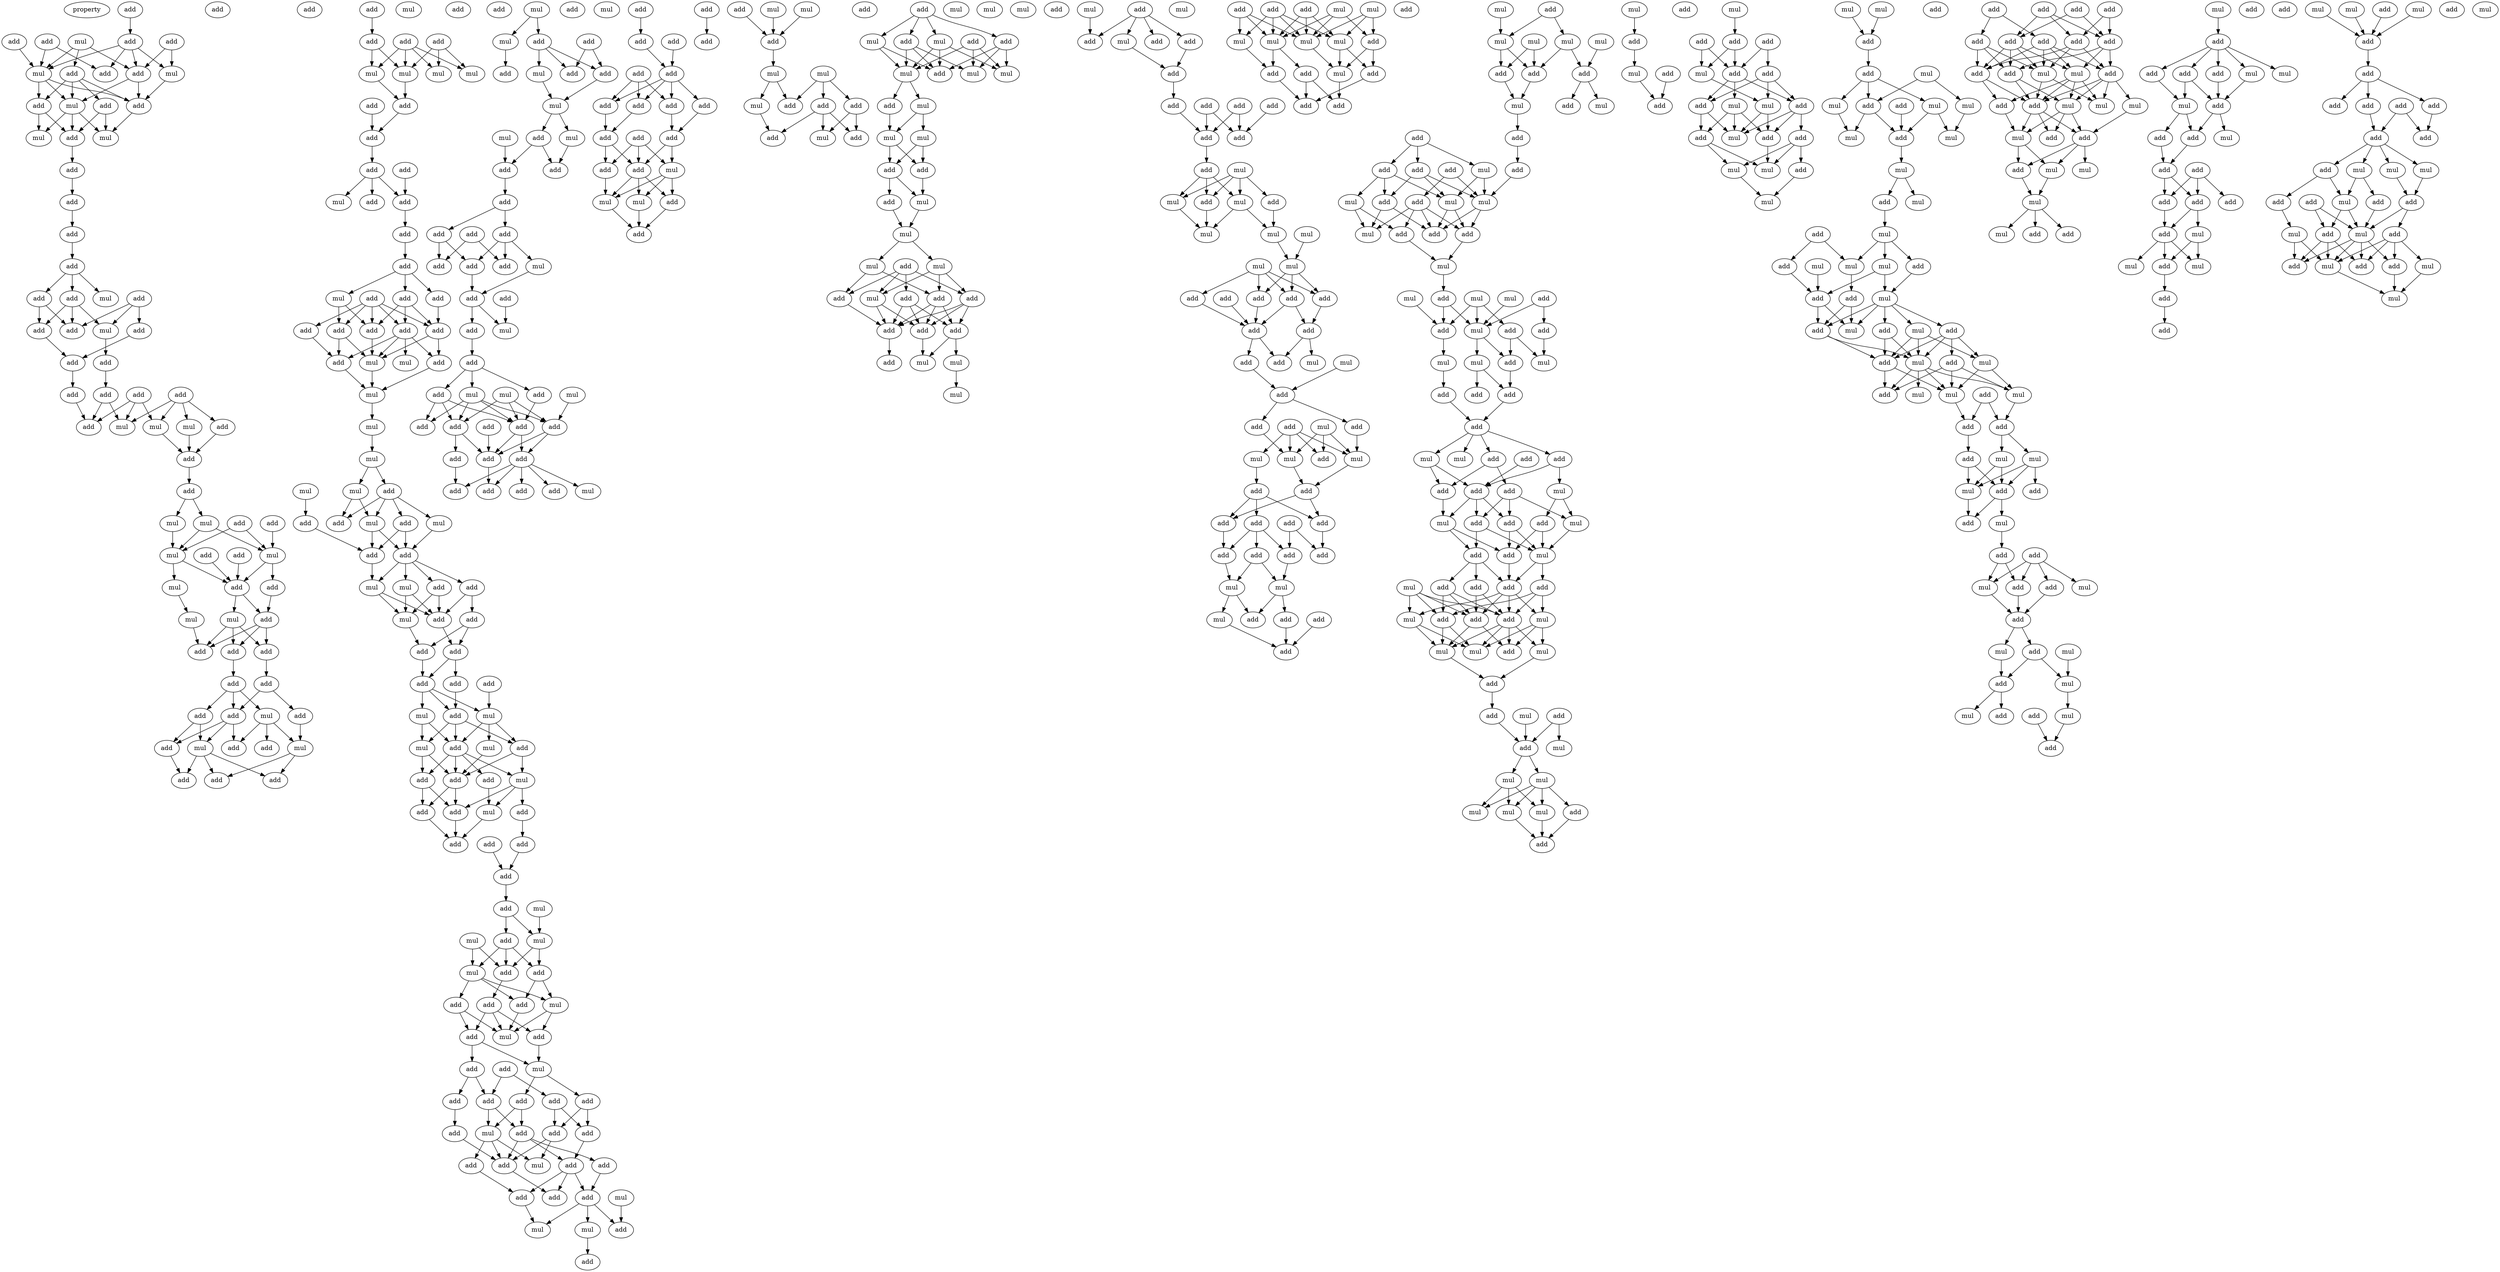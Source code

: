 digraph {
    node [fontcolor=black]
    property [mul=2,lf=1.5]
    0 [ label = add ];
    1 [ label = mul ];
    2 [ label = add ];
    3 [ label = add ];
    4 [ label = add ];
    5 [ label = add ];
    6 [ label = add ];
    7 [ label = add ];
    8 [ label = mul ];
    9 [ label = mul ];
    10 [ label = add ];
    11 [ label = mul ];
    12 [ label = add ];
    13 [ label = add ];
    14 [ label = add ];
    15 [ label = mul ];
    16 [ label = mul ];
    17 [ label = add ];
    18 [ label = add ];
    19 [ label = add ];
    20 [ label = add ];
    21 [ label = add ];
    22 [ label = add ];
    23 [ label = add ];
    24 [ label = mul ];
    25 [ label = add ];
    26 [ label = add ];
    27 [ label = add ];
    28 [ label = add ];
    29 [ label = mul ];
    30 [ label = add ];
    31 [ label = add ];
    32 [ label = add ];
    33 [ label = add ];
    34 [ label = add ];
    35 [ label = add ];
    36 [ label = add ];
    37 [ label = add ];
    38 [ label = mul ];
    39 [ label = add ];
    40 [ label = mul ];
    41 [ label = mul ];
    42 [ label = add ];
    43 [ label = add ];
    44 [ label = add ];
    45 [ label = add ];
    46 [ label = mul ];
    47 [ label = mul ];
    48 [ label = add ];
    49 [ label = mul ];
    50 [ label = mul ];
    51 [ label = add ];
    52 [ label = add ];
    53 [ label = mul ];
    54 [ label = add ];
    55 [ label = add ];
    56 [ label = mul ];
    57 [ label = mul ];
    58 [ label = add ];
    59 [ label = add ];
    60 [ label = add ];
    61 [ label = add ];
    62 [ label = add ];
    63 [ label = add ];
    64 [ label = mul ];
    65 [ label = add ];
    66 [ label = add ];
    67 [ label = add ];
    68 [ label = mul ];
    69 [ label = add ];
    70 [ label = add ];
    71 [ label = mul ];
    72 [ label = add ];
    73 [ label = add ];
    74 [ label = add ];
    75 [ label = add ];
    76 [ label = add ];
    77 [ label = add ];
    78 [ label = add ];
    79 [ label = add ];
    80 [ label = mul ];
    81 [ label = mul ];
    82 [ label = mul ];
    83 [ label = mul ];
    84 [ label = add ];
    85 [ label = mul ];
    86 [ label = add ];
    87 [ label = add ];
    88 [ label = add ];
    89 [ label = add ];
    90 [ label = add ];
    91 [ label = add ];
    92 [ label = add ];
    93 [ label = mul ];
    94 [ label = add ];
    95 [ label = add ];
    96 [ label = add ];
    97 [ label = mul ];
    98 [ label = add ];
    99 [ label = add ];
    100 [ label = add ];
    101 [ label = add ];
    102 [ label = add ];
    103 [ label = add ];
    104 [ label = add ];
    105 [ label = mul ];
    106 [ label = add ];
    107 [ label = add ];
    108 [ label = mul ];
    109 [ label = mul ];
    110 [ label = mul ];
    111 [ label = mul ];
    112 [ label = add ];
    113 [ label = mul ];
    114 [ label = mul ];
    115 [ label = mul ];
    116 [ label = add ];
    117 [ label = add ];
    118 [ label = mul ];
    119 [ label = add ];
    120 [ label = add ];
    121 [ label = add ];
    122 [ label = add ];
    123 [ label = mul ];
    124 [ label = mul ];
    125 [ label = add ];
    126 [ label = mul ];
    127 [ label = add ];
    128 [ label = add ];
    129 [ label = add ];
    130 [ label = add ];
    131 [ label = add ];
    132 [ label = add ];
    133 [ label = add ];
    134 [ label = mul ];
    135 [ label = mul ];
    136 [ label = add ];
    137 [ label = add ];
    138 [ label = add ];
    139 [ label = mul ];
    140 [ label = mul ];
    141 [ label = add ];
    142 [ label = mul ];
    143 [ label = add ];
    144 [ label = add ];
    145 [ label = add ];
    146 [ label = add ];
    147 [ label = add ];
    148 [ label = mul ];
    149 [ label = add ];
    150 [ label = add ];
    151 [ label = add ];
    152 [ label = add ];
    153 [ label = add ];
    154 [ label = mul ];
    155 [ label = add ];
    156 [ label = mul ];
    157 [ label = mul ];
    158 [ label = add ];
    159 [ label = add ];
    160 [ label = mul ];
    161 [ label = add ];
    162 [ label = mul ];
    163 [ label = add ];
    164 [ label = add ];
    165 [ label = add ];
    166 [ label = mul ];
    167 [ label = add ];
    168 [ label = mul ];
    169 [ label = add ];
    170 [ label = add ];
    171 [ label = add ];
    172 [ label = add ];
    173 [ label = add ];
    174 [ label = add ];
    175 [ label = add ];
    176 [ label = add ];
    177 [ label = mul ];
    178 [ label = add ];
    179 [ label = add ];
    180 [ label = add ];
    181 [ label = add ];
    182 [ label = add ];
    183 [ label = add ];
    184 [ label = mul ];
    185 [ label = add ];
    186 [ label = add ];
    187 [ label = add ];
    188 [ label = mul ];
    189 [ label = add ];
    190 [ label = mul ];
    191 [ label = mul ];
    192 [ label = add ];
    193 [ label = add ];
    194 [ label = add ];
    195 [ label = mul ];
    196 [ label = mul ];
    197 [ label = add ];
    198 [ label = add ];
    199 [ label = add ];
    200 [ label = add ];
    201 [ label = mul ];
    202 [ label = add ];
    203 [ label = mul ];
    204 [ label = add ];
    205 [ label = mul ];
    206 [ label = mul ];
    207 [ label = add ];
    208 [ label = add ];
    209 [ label = add ];
    210 [ label = add ];
    211 [ label = add ];
    212 [ label = add ];
    213 [ label = add ];
    214 [ label = add ];
    215 [ label = mul ];
    216 [ label = add ];
    217 [ label = add ];
    218 [ label = mul ];
    219 [ label = add ];
    220 [ label = add ];
    221 [ label = add ];
    222 [ label = mul ];
    223 [ label = add ];
    224 [ label = mul ];
    225 [ label = add ];
    226 [ label = add ];
    227 [ label = mul ];
    228 [ label = mul ];
    229 [ label = add ];
    230 [ label = add ];
    231 [ label = add ];
    232 [ label = add ];
    233 [ label = add ];
    234 [ label = add ];
    235 [ label = add ];
    236 [ label = add ];
    237 [ label = add ];
    238 [ label = add ];
    239 [ label = add ];
    240 [ label = add ];
    241 [ label = mul ];
    242 [ label = add ];
    243 [ label = add ];
    244 [ label = add ];
    245 [ label = add ];
    246 [ label = add ];
    247 [ label = add ];
    248 [ label = add ];
    249 [ label = add ];
    250 [ label = add ];
    251 [ label = add ];
    252 [ label = add ];
    253 [ label = add ];
    254 [ label = mul ];
    255 [ label = add ];
    256 [ label = add ];
    257 [ label = mul ];
    258 [ label = mul ];
    259 [ label = add ];
    260 [ label = add ];
    261 [ label = add ];
    262 [ label = add ];
    263 [ label = mul ];
    264 [ label = add ];
    265 [ label = add ];
    266 [ label = mul ];
    267 [ label = add ];
    268 [ label = mul ];
    269 [ label = mul ];
    270 [ label = mul ];
    271 [ label = add ];
    272 [ label = add ];
    273 [ label = add ];
    274 [ label = add ];
    275 [ label = add ];
    276 [ label = mul ];
    277 [ label = add ];
    278 [ label = mul ];
    279 [ label = mul ];
    280 [ label = add ];
    281 [ label = add ];
    282 [ label = add ];
    283 [ label = add ];
    284 [ label = mul ];
    285 [ label = mul ];
    286 [ label = mul ];
    287 [ label = add ];
    288 [ label = mul ];
    289 [ label = mul ];
    290 [ label = mul ];
    291 [ label = mul ];
    292 [ label = add ];
    293 [ label = add ];
    294 [ label = add ];
    295 [ label = mul ];
    296 [ label = mul ];
    297 [ label = mul ];
    298 [ label = mul ];
    299 [ label = add ];
    300 [ label = mul ];
    301 [ label = mul ];
    302 [ label = add ];
    303 [ label = add ];
    304 [ label = add ];
    305 [ label = add ];
    306 [ label = add ];
    307 [ label = add ];
    308 [ label = add ];
    309 [ label = mul ];
    310 [ label = add ];
    311 [ label = mul ];
    312 [ label = mul ];
    313 [ label = add ];
    314 [ label = mul ];
    315 [ label = mul ];
    316 [ label = add ];
    317 [ label = add ];
    318 [ label = add ];
    319 [ label = add ];
    320 [ label = mul ];
    321 [ label = mul ];
    322 [ label = add ];
    323 [ label = add ];
    324 [ label = add ];
    325 [ label = add ];
    326 [ label = add ];
    327 [ label = add ];
    328 [ label = add ];
    329 [ label = mul ];
    330 [ label = add ];
    331 [ label = mul ];
    332 [ label = add ];
    333 [ label = mul ];
    334 [ label = add ];
    335 [ label = mul ];
    336 [ label = mul ];
    337 [ label = mul ];
    338 [ label = mul ];
    339 [ label = mul ];
    340 [ label = add ];
    341 [ label = add ];
    342 [ label = add ];
    343 [ label = add ];
    344 [ label = add ];
    345 [ label = add ];
    346 [ label = add ];
    347 [ label = mul ];
    348 [ label = add ];
    349 [ label = add ];
    350 [ label = mul ];
    351 [ label = add ];
    352 [ label = add ];
    353 [ label = add ];
    354 [ label = mul ];
    355 [ label = add ];
    356 [ label = mul ];
    357 [ label = mul ];
    358 [ label = add ];
    359 [ label = mul ];
    360 [ label = add ];
    361 [ label = add ];
    362 [ label = add ];
    363 [ label = add ];
    364 [ label = add ];
    365 [ label = add ];
    366 [ label = add ];
    367 [ label = add ];
    368 [ label = add ];
    369 [ label = add ];
    370 [ label = mul ];
    371 [ label = mul ];
    372 [ label = add ];
    373 [ label = add ];
    374 [ label = mul ];
    375 [ label = add ];
    376 [ label = add ];
    377 [ label = add ];
    378 [ label = mul ];
    379 [ label = add ];
    380 [ label = mul ];
    381 [ label = add ];
    382 [ label = mul ];
    383 [ label = mul ];
    384 [ label = add ];
    385 [ label = mul ];
    386 [ label = mul ];
    387 [ label = add ];
    388 [ label = add ];
    389 [ label = mul ];
    390 [ label = add ];
    391 [ label = add ];
    392 [ label = add ];
    393 [ label = add ];
    394 [ label = mul ];
    395 [ label = add ];
    396 [ label = mul ];
    397 [ label = mul ];
    398 [ label = mul ];
    399 [ label = mul ];
    400 [ label = add ];
    401 [ label = add ];
    402 [ label = add ];
    403 [ label = add ];
    404 [ label = mul ];
    405 [ label = mul ];
    406 [ label = add ];
    407 [ label = add ];
    408 [ label = mul ];
    409 [ label = add ];
    410 [ label = add ];
    411 [ label = add ];
    412 [ label = add ];
    413 [ label = add ];
    414 [ label = mul ];
    415 [ label = add ];
    416 [ label = mul ];
    417 [ label = mul ];
    418 [ label = mul ];
    419 [ label = add ];
    420 [ label = add ];
    421 [ label = add ];
    422 [ label = mul ];
    423 [ label = mul ];
    424 [ label = mul ];
    425 [ label = add ];
    426 [ label = mul ];
    427 [ label = add ];
    428 [ label = add ];
    429 [ label = add ];
    430 [ label = add ];
    431 [ label = mul ];
    432 [ label = add ];
    433 [ label = mul ];
    434 [ label = mul ];
    435 [ label = mul ];
    436 [ label = add ];
    437 [ label = add ];
    438 [ label = add ];
    439 [ label = add ];
    440 [ label = mul ];
    441 [ label = add ];
    442 [ label = add ];
    443 [ label = mul ];
    444 [ label = add ];
    445 [ label = mul ];
    446 [ label = add ];
    447 [ label = add ];
    448 [ label = add ];
    449 [ label = add ];
    450 [ label = add ];
    451 [ label = add ];
    452 [ label = mul ];
    453 [ label = mul ];
    454 [ label = add ];
    455 [ label = add ];
    456 [ label = mul ];
    457 [ label = add ];
    458 [ label = add ];
    459 [ label = add ];
    460 [ label = add ];
    461 [ label = mul ];
    462 [ label = add ];
    463 [ label = mul ];
    464 [ label = mul ];
    465 [ label = add ];
    466 [ label = add ];
    467 [ label = mul ];
    468 [ label = mul ];
    469 [ label = mul ];
    470 [ label = add ];
    471 [ label = add ];
    472 [ label = add ];
    473 [ label = add ];
    474 [ label = mul ];
    475 [ label = mul ];
    476 [ label = add ];
    477 [ label = mul ];
    478 [ label = mul ];
    479 [ label = mul ];
    480 [ label = add ];
    481 [ label = mul ];
    482 [ label = mul ];
    483 [ label = add ];
    484 [ label = mul ];
    485 [ label = add ];
    486 [ label = add ];
    487 [ label = mul ];
    488 [ label = add ];
    489 [ label = mul ];
    490 [ label = add ];
    491 [ label = add ];
    492 [ label = add ];
    493 [ label = add ];
    494 [ label = mul ];
    495 [ label = add ];
    496 [ label = add ];
    497 [ label = add ];
    498 [ label = mul ];
    499 [ label = mul ];
    500 [ label = add ];
    501 [ label = add ];
    502 [ label = add ];
    503 [ label = add ];
    504 [ label = mul ];
    505 [ label = mul ];
    506 [ label = mul ];
    507 [ label = add ];
    508 [ label = mul ];
    509 [ label = mul ];
    510 [ label = mul ];
    511 [ label = add ];
    512 [ label = mul ];
    513 [ label = add ];
    514 [ label = mul ];
    515 [ label = mul ];
    516 [ label = add ];
    517 [ label = mul ];
    518 [ label = add ];
    519 [ label = mul ];
    520 [ label = add ];
    521 [ label = mul ];
    522 [ label = mul ];
    523 [ label = add ];
    524 [ label = mul ];
    525 [ label = mul ];
    526 [ label = add ];
    527 [ label = add ];
    528 [ label = mul ];
    529 [ label = add ];
    530 [ label = mul ];
    531 [ label = mul ];
    532 [ label = mul ];
    533 [ label = add ];
    534 [ label = add ];
    535 [ label = mul ];
    536 [ label = add ];
    537 [ label = mul ];
    538 [ label = add ];
    539 [ label = add ];
    540 [ label = mul ];
    541 [ label = add ];
    542 [ label = add ];
    543 [ label = mul ];
    544 [ label = add ];
    545 [ label = mul ];
    546 [ label = mul ];
    547 [ label = mul ];
    548 [ label = add ];
    549 [ label = add ];
    550 [ label = add ];
    551 [ label = mul ];
    552 [ label = mul ];
    553 [ label = add ];
    554 [ label = add ];
    555 [ label = add ];
    556 [ label = mul ];
    557 [ label = add ];
    558 [ label = mul ];
    559 [ label = add ];
    560 [ label = add ];
    561 [ label = add ];
    562 [ label = add ];
    563 [ label = mul ];
    564 [ label = mul ];
    565 [ label = add ];
    566 [ label = add ];
    567 [ label = add ];
    568 [ label = mul ];
    569 [ label = mul ];
    570 [ label = add ];
    571 [ label = mul ];
    572 [ label = mul ];
    573 [ label = add ];
    574 [ label = mul ];
    575 [ label = add ];
    576 [ label = add ];
    577 [ label = add ];
    578 [ label = add ];
    579 [ label = add ];
    580 [ label = add ];
    581 [ label = add ];
    582 [ label = add ];
    583 [ label = add ];
    584 [ label = add ];
    585 [ label = add ];
    586 [ label = mul ];
    587 [ label = mul ];
    588 [ label = add ];
    589 [ label = add ];
    590 [ label = add ];
    591 [ label = add ];
    592 [ label = add ];
    593 [ label = mul ];
    594 [ label = mul ];
    595 [ label = mul ];
    596 [ label = mul ];
    597 [ label = add ];
    598 [ label = add ];
    599 [ label = mul ];
    600 [ label = add ];
    601 [ label = mul ];
    602 [ label = mul ];
    603 [ label = mul ];
    604 [ label = mul ];
    605 [ label = add ];
    606 [ label = add ];
    607 [ label = add ];
    608 [ label = add ];
    609 [ label = mul ];
    610 [ label = mul ];
    611 [ label = add ];
    612 [ label = add ];
    613 [ label = mul ];
    614 [ label = add ];
    615 [ label = mul ];
    616 [ label = add ];
    617 [ label = add ];
    618 [ label = add ];
    619 [ label = add ];
    620 [ label = add ];
    621 [ label = add ];
    622 [ label = add ];
    623 [ label = add ];
    624 [ label = mul ];
    625 [ label = add ];
    626 [ label = add ];
    627 [ label = mul ];
    628 [ label = mul ];
    629 [ label = add ];
    630 [ label = add ];
    631 [ label = add ];
    632 [ label = mul ];
    633 [ label = mul ];
    634 [ label = add ];
    635 [ label = add ];
    636 [ label = mul ];
    637 [ label = add ];
    638 [ label = add ];
    639 [ label = add ];
    640 [ label = add ];
    641 [ label = add ];
    642 [ label = mul ];
    643 [ label = add ];
    644 [ label = add ];
    645 [ label = add ];
    646 [ label = mul ];
    647 [ label = add ];
    648 [ label = mul ];
    649 [ label = mul ];
    650 [ label = mul ];
    651 [ label = add ];
    652 [ label = add ];
    653 [ label = add ];
    654 [ label = add ];
    655 [ label = mul ];
    656 [ label = mul ];
    657 [ label = add ];
    658 [ label = add ];
    659 [ label = add ];
    660 [ label = mul ];
    661 [ label = add ];
    662 [ label = mul ];
    663 [ label = add ];
    664 [ label = mul ];
    0 -> 2 [ name = 0 ];
    1 -> 7 [ name = 1 ];
    1 -> 9 [ name = 2 ];
    1 -> 10 [ name = 3 ];
    2 -> 6 [ name = 4 ];
    2 -> 7 [ name = 5 ];
    2 -> 8 [ name = 6 ];
    2 -> 9 [ name = 7 ];
    3 -> 9 [ name = 8 ];
    4 -> 7 [ name = 9 ];
    4 -> 8 [ name = 10 ];
    5 -> 6 [ name = 11 ];
    5 -> 9 [ name = 12 ];
    7 -> 11 [ name = 13 ];
    7 -> 13 [ name = 14 ];
    8 -> 13 [ name = 15 ];
    9 -> 11 [ name = 16 ];
    9 -> 13 [ name = 17 ];
    9 -> 14 [ name = 18 ];
    10 -> 11 [ name = 19 ];
    10 -> 12 [ name = 20 ];
    10 -> 13 [ name = 21 ];
    10 -> 14 [ name = 22 ];
    11 -> 15 [ name = 23 ];
    11 -> 16 [ name = 24 ];
    11 -> 17 [ name = 25 ];
    12 -> 15 [ name = 26 ];
    12 -> 17 [ name = 27 ];
    13 -> 15 [ name = 28 ];
    14 -> 16 [ name = 29 ];
    14 -> 17 [ name = 30 ];
    17 -> 19 [ name = 31 ];
    19 -> 20 [ name = 32 ];
    20 -> 21 [ name = 33 ];
    21 -> 23 [ name = 34 ];
    23 -> 24 [ name = 35 ];
    23 -> 26 [ name = 36 ];
    23 -> 27 [ name = 37 ];
    25 -> 29 [ name = 38 ];
    25 -> 30 [ name = 39 ];
    25 -> 31 [ name = 40 ];
    26 -> 28 [ name = 41 ];
    26 -> 30 [ name = 42 ];
    27 -> 28 [ name = 43 ];
    27 -> 29 [ name = 44 ];
    27 -> 30 [ name = 45 ];
    28 -> 33 [ name = 46 ];
    29 -> 32 [ name = 47 ];
    31 -> 33 [ name = 48 ];
    32 -> 34 [ name = 49 ];
    33 -> 37 [ name = 50 ];
    34 -> 39 [ name = 51 ];
    34 -> 40 [ name = 52 ];
    35 -> 38 [ name = 53 ];
    35 -> 39 [ name = 54 ];
    35 -> 40 [ name = 55 ];
    36 -> 38 [ name = 56 ];
    36 -> 40 [ name = 57 ];
    36 -> 41 [ name = 58 ];
    36 -> 42 [ name = 59 ];
    37 -> 39 [ name = 60 ];
    38 -> 43 [ name = 61 ];
    41 -> 43 [ name = 62 ];
    42 -> 43 [ name = 63 ];
    43 -> 44 [ name = 64 ];
    44 -> 46 [ name = 65 ];
    44 -> 47 [ name = 66 ];
    45 -> 49 [ name = 67 ];
    45 -> 50 [ name = 68 ];
    46 -> 49 [ name = 69 ];
    46 -> 50 [ name = 70 ];
    47 -> 49 [ name = 71 ];
    48 -> 50 [ name = 72 ];
    49 -> 53 [ name = 73 ];
    49 -> 54 [ name = 74 ];
    50 -> 54 [ name = 75 ];
    50 -> 55 [ name = 76 ];
    51 -> 54 [ name = 77 ];
    52 -> 54 [ name = 78 ];
    53 -> 57 [ name = 79 ];
    54 -> 56 [ name = 80 ];
    54 -> 58 [ name = 81 ];
    55 -> 58 [ name = 82 ];
    56 -> 59 [ name = 83 ];
    56 -> 60 [ name = 84 ];
    56 -> 61 [ name = 85 ];
    57 -> 60 [ name = 86 ];
    58 -> 59 [ name = 87 ];
    58 -> 60 [ name = 88 ];
    58 -> 61 [ name = 89 ];
    59 -> 63 [ name = 90 ];
    61 -> 62 [ name = 91 ];
    62 -> 64 [ name = 92 ];
    62 -> 65 [ name = 93 ];
    62 -> 66 [ name = 94 ];
    63 -> 65 [ name = 95 ];
    63 -> 67 [ name = 96 ];
    64 -> 68 [ name = 97 ];
    64 -> 69 [ name = 98 ];
    64 -> 72 [ name = 99 ];
    65 -> 70 [ name = 100 ];
    65 -> 71 [ name = 101 ];
    65 -> 72 [ name = 102 ];
    66 -> 70 [ name = 103 ];
    66 -> 71 [ name = 104 ];
    67 -> 68 [ name = 105 ];
    68 -> 73 [ name = 106 ];
    68 -> 74 [ name = 107 ];
    70 -> 75 [ name = 108 ];
    71 -> 73 [ name = 109 ];
    71 -> 74 [ name = 110 ];
    71 -> 75 [ name = 111 ];
    76 -> 78 [ name = 112 ];
    77 -> 80 [ name = 113 ];
    77 -> 82 [ name = 114 ];
    77 -> 83 [ name = 115 ];
    78 -> 81 [ name = 116 ];
    78 -> 83 [ name = 117 ];
    79 -> 80 [ name = 118 ];
    79 -> 81 [ name = 119 ];
    79 -> 82 [ name = 120 ];
    79 -> 83 [ name = 121 ];
    81 -> 86 [ name = 122 ];
    83 -> 86 [ name = 123 ];
    84 -> 87 [ name = 124 ];
    86 -> 87 [ name = 125 ];
    87 -> 88 [ name = 126 ];
    88 -> 90 [ name = 127 ];
    88 -> 92 [ name = 128 ];
    88 -> 93 [ name = 129 ];
    89 -> 92 [ name = 130 ];
    92 -> 94 [ name = 131 ];
    94 -> 95 [ name = 132 ];
    95 -> 96 [ name = 133 ];
    95 -> 97 [ name = 134 ];
    95 -> 98 [ name = 135 ];
    96 -> 103 [ name = 136 ];
    97 -> 100 [ name = 137 ];
    97 -> 101 [ name = 138 ];
    98 -> 101 [ name = 139 ];
    98 -> 103 [ name = 140 ];
    98 -> 104 [ name = 141 ];
    99 -> 100 [ name = 142 ];
    99 -> 101 [ name = 143 ];
    99 -> 102 [ name = 144 ];
    99 -> 103 [ name = 145 ];
    99 -> 104 [ name = 146 ];
    100 -> 105 [ name = 147 ];
    100 -> 106 [ name = 148 ];
    101 -> 105 [ name = 149 ];
    102 -> 106 [ name = 150 ];
    103 -> 105 [ name = 151 ];
    103 -> 107 [ name = 152 ];
    104 -> 105 [ name = 153 ];
    104 -> 106 [ name = 154 ];
    104 -> 107 [ name = 155 ];
    104 -> 108 [ name = 156 ];
    105 -> 109 [ name = 157 ];
    106 -> 109 [ name = 158 ];
    107 -> 109 [ name = 159 ];
    109 -> 110 [ name = 160 ];
    110 -> 111 [ name = 161 ];
    111 -> 112 [ name = 162 ];
    111 -> 113 [ name = 163 ];
    112 -> 115 [ name = 164 ];
    112 -> 117 [ name = 165 ];
    112 -> 118 [ name = 166 ];
    112 -> 119 [ name = 167 ];
    113 -> 115 [ name = 168 ];
    113 -> 117 [ name = 169 ];
    114 -> 116 [ name = 170 ];
    115 -> 120 [ name = 171 ];
    115 -> 121 [ name = 172 ];
    116 -> 121 [ name = 173 ];
    118 -> 120 [ name = 174 ];
    119 -> 120 [ name = 175 ];
    119 -> 121 [ name = 176 ];
    120 -> 122 [ name = 177 ];
    120 -> 123 [ name = 178 ];
    120 -> 124 [ name = 179 ];
    120 -> 125 [ name = 180 ];
    121 -> 123 [ name = 181 ];
    122 -> 126 [ name = 182 ];
    122 -> 128 [ name = 183 ];
    123 -> 126 [ name = 184 ];
    123 -> 128 [ name = 185 ];
    124 -> 126 [ name = 186 ];
    124 -> 128 [ name = 187 ];
    125 -> 127 [ name = 188 ];
    125 -> 128 [ name = 189 ];
    126 -> 129 [ name = 190 ];
    127 -> 129 [ name = 191 ];
    127 -> 130 [ name = 192 ];
    128 -> 130 [ name = 193 ];
    129 -> 131 [ name = 194 ];
    130 -> 131 [ name = 195 ];
    130 -> 133 [ name = 196 ];
    131 -> 134 [ name = 197 ];
    131 -> 135 [ name = 198 ];
    131 -> 136 [ name = 199 ];
    132 -> 135 [ name = 200 ];
    133 -> 136 [ name = 201 ];
    134 -> 137 [ name = 202 ];
    134 -> 140 [ name = 203 ];
    135 -> 137 [ name = 204 ];
    135 -> 138 [ name = 205 ];
    135 -> 139 [ name = 206 ];
    136 -> 137 [ name = 207 ];
    136 -> 138 [ name = 208 ];
    136 -> 140 [ name = 209 ];
    137 -> 141 [ name = 210 ];
    137 -> 142 [ name = 211 ];
    137 -> 143 [ name = 212 ];
    137 -> 144 [ name = 213 ];
    138 -> 142 [ name = 214 ];
    138 -> 143 [ name = 215 ];
    139 -> 143 [ name = 216 ];
    140 -> 141 [ name = 217 ];
    140 -> 143 [ name = 218 ];
    141 -> 145 [ name = 219 ];
    141 -> 146 [ name = 220 ];
    142 -> 146 [ name = 221 ];
    142 -> 147 [ name = 222 ];
    142 -> 148 [ name = 223 ];
    143 -> 145 [ name = 224 ];
    143 -> 146 [ name = 225 ];
    144 -> 148 [ name = 226 ];
    145 -> 150 [ name = 227 ];
    146 -> 150 [ name = 228 ];
    147 -> 149 [ name = 229 ];
    148 -> 150 [ name = 230 ];
    149 -> 152 [ name = 231 ];
    151 -> 152 [ name = 232 ];
    152 -> 153 [ name = 233 ];
    153 -> 155 [ name = 234 ];
    153 -> 157 [ name = 235 ];
    154 -> 157 [ name = 236 ];
    155 -> 158 [ name = 237 ];
    155 -> 159 [ name = 238 ];
    155 -> 160 [ name = 239 ];
    156 -> 159 [ name = 240 ];
    156 -> 160 [ name = 241 ];
    157 -> 158 [ name = 242 ];
    157 -> 159 [ name = 243 ];
    158 -> 161 [ name = 244 ];
    158 -> 162 [ name = 245 ];
    159 -> 164 [ name = 246 ];
    160 -> 161 [ name = 247 ];
    160 -> 162 [ name = 248 ];
    160 -> 163 [ name = 249 ];
    161 -> 166 [ name = 250 ];
    162 -> 166 [ name = 251 ];
    162 -> 167 [ name = 252 ];
    163 -> 165 [ name = 253 ];
    163 -> 166 [ name = 254 ];
    164 -> 165 [ name = 255 ];
    164 -> 166 [ name = 256 ];
    164 -> 167 [ name = 257 ];
    165 -> 168 [ name = 258 ];
    165 -> 170 [ name = 259 ];
    167 -> 168 [ name = 260 ];
    168 -> 173 [ name = 261 ];
    168 -> 174 [ name = 262 ];
    169 -> 171 [ name = 263 ];
    169 -> 175 [ name = 264 ];
    170 -> 171 [ name = 265 ];
    170 -> 172 [ name = 266 ];
    171 -> 177 [ name = 267 ];
    171 -> 180 [ name = 268 ];
    172 -> 178 [ name = 269 ];
    173 -> 176 [ name = 270 ];
    173 -> 179 [ name = 271 ];
    174 -> 177 [ name = 272 ];
    174 -> 180 [ name = 273 ];
    175 -> 176 [ name = 274 ];
    175 -> 179 [ name = 275 ];
    176 -> 181 [ name = 276 ];
    176 -> 184 [ name = 277 ];
    177 -> 181 [ name = 278 ];
    177 -> 182 [ name = 279 ];
    177 -> 184 [ name = 280 ];
    178 -> 181 [ name = 281 ];
    179 -> 185 [ name = 282 ];
    180 -> 181 [ name = 283 ];
    180 -> 183 [ name = 284 ];
    180 -> 185 [ name = 285 ];
    181 -> 189 [ name = 286 ];
    182 -> 187 [ name = 287 ];
    183 -> 186 [ name = 288 ];
    185 -> 186 [ name = 289 ];
    185 -> 187 [ name = 290 ];
    185 -> 189 [ name = 291 ];
    186 -> 190 [ name = 292 ];
    186 -> 191 [ name = 293 ];
    186 -> 192 [ name = 294 ];
    187 -> 191 [ name = 295 ];
    188 -> 192 [ name = 296 ];
    190 -> 194 [ name = 297 ];
    195 -> 196 [ name = 298 ];
    195 -> 197 [ name = 299 ];
    196 -> 199 [ name = 300 ];
    197 -> 200 [ name = 301 ];
    197 -> 201 [ name = 302 ];
    197 -> 202 [ name = 303 ];
    198 -> 200 [ name = 304 ];
    198 -> 202 [ name = 305 ];
    201 -> 203 [ name = 306 ];
    202 -> 203 [ name = 307 ];
    203 -> 204 [ name = 308 ];
    203 -> 206 [ name = 309 ];
    204 -> 208 [ name = 310 ];
    204 -> 209 [ name = 311 ];
    205 -> 208 [ name = 312 ];
    206 -> 209 [ name = 313 ];
    208 -> 210 [ name = 314 ];
    210 -> 211 [ name = 315 ];
    210 -> 212 [ name = 316 ];
    211 -> 214 [ name = 317 ];
    211 -> 216 [ name = 318 ];
    212 -> 215 [ name = 319 ];
    212 -> 216 [ name = 320 ];
    212 -> 217 [ name = 321 ];
    213 -> 214 [ name = 322 ];
    213 -> 217 [ name = 323 ];
    215 -> 220 [ name = 324 ];
    216 -> 220 [ name = 325 ];
    219 -> 222 [ name = 326 ];
    220 -> 221 [ name = 327 ];
    220 -> 222 [ name = 328 ];
    221 -> 223 [ name = 329 ];
    223 -> 224 [ name = 330 ];
    223 -> 225 [ name = 331 ];
    223 -> 226 [ name = 332 ];
    224 -> 229 [ name = 333 ];
    224 -> 230 [ name = 334 ];
    224 -> 231 [ name = 335 ];
    224 -> 232 [ name = 336 ];
    225 -> 229 [ name = 337 ];
    225 -> 230 [ name = 338 ];
    225 -> 232 [ name = 339 ];
    226 -> 232 [ name = 340 ];
    227 -> 229 [ name = 341 ];
    227 -> 231 [ name = 342 ];
    227 -> 232 [ name = 343 ];
    228 -> 231 [ name = 344 ];
    229 -> 234 [ name = 345 ];
    229 -> 235 [ name = 346 ];
    231 -> 235 [ name = 347 ];
    231 -> 236 [ name = 348 ];
    232 -> 235 [ name = 349 ];
    232 -> 236 [ name = 350 ];
    233 -> 235 [ name = 351 ];
    234 -> 240 [ name = 352 ];
    235 -> 237 [ name = 353 ];
    236 -> 237 [ name = 354 ];
    236 -> 238 [ name = 355 ];
    236 -> 239 [ name = 356 ];
    236 -> 240 [ name = 357 ];
    236 -> 241 [ name = 358 ];
    242 -> 243 [ name = 359 ];
    243 -> 245 [ name = 360 ];
    244 -> 245 [ name = 361 ];
    245 -> 247 [ name = 362 ];
    245 -> 248 [ name = 363 ];
    245 -> 249 [ name = 364 ];
    245 -> 250 [ name = 365 ];
    246 -> 247 [ name = 366 ];
    246 -> 248 [ name = 367 ];
    246 -> 249 [ name = 368 ];
    247 -> 253 [ name = 369 ];
    248 -> 251 [ name = 370 ];
    249 -> 253 [ name = 371 ];
    250 -> 251 [ name = 372 ];
    251 -> 254 [ name = 373 ];
    251 -> 256 [ name = 374 ];
    252 -> 254 [ name = 375 ];
    252 -> 255 [ name = 376 ];
    252 -> 256 [ name = 377 ];
    253 -> 255 [ name = 378 ];
    253 -> 256 [ name = 379 ];
    254 -> 257 [ name = 380 ];
    254 -> 258 [ name = 381 ];
    254 -> 259 [ name = 382 ];
    255 -> 257 [ name = 383 ];
    256 -> 257 [ name = 384 ];
    256 -> 258 [ name = 385 ];
    256 -> 259 [ name = 386 ];
    257 -> 260 [ name = 387 ];
    258 -> 260 [ name = 388 ];
    259 -> 260 [ name = 389 ];
    261 -> 265 [ name = 390 ];
    262 -> 267 [ name = 391 ];
    263 -> 267 [ name = 392 ];
    266 -> 267 [ name = 393 ];
    267 -> 269 [ name = 394 ];
    268 -> 271 [ name = 395 ];
    268 -> 272 [ name = 396 ];
    268 -> 273 [ name = 397 ];
    269 -> 270 [ name = 398 ];
    269 -> 271 [ name = 399 ];
    270 -> 274 [ name = 400 ];
    272 -> 275 [ name = 401 ];
    272 -> 276 [ name = 402 ];
    273 -> 274 [ name = 403 ];
    273 -> 275 [ name = 404 ];
    273 -> 276 [ name = 405 ];
    277 -> 278 [ name = 406 ];
    277 -> 279 [ name = 407 ];
    277 -> 280 [ name = 408 ];
    277 -> 282 [ name = 409 ];
    278 -> 283 [ name = 410 ];
    278 -> 285 [ name = 411 ];
    279 -> 283 [ name = 412 ];
    279 -> 284 [ name = 413 ];
    279 -> 285 [ name = 414 ];
    280 -> 283 [ name = 415 ];
    280 -> 284 [ name = 416 ];
    280 -> 286 [ name = 417 ];
    281 -> 284 [ name = 418 ];
    281 -> 285 [ name = 419 ];
    281 -> 286 [ name = 420 ];
    282 -> 283 [ name = 421 ];
    282 -> 285 [ name = 422 ];
    282 -> 286 [ name = 423 ];
    285 -> 287 [ name = 424 ];
    285 -> 288 [ name = 425 ];
    287 -> 291 [ name = 426 ];
    288 -> 289 [ name = 427 ];
    288 -> 291 [ name = 428 ];
    289 -> 292 [ name = 429 ];
    289 -> 293 [ name = 430 ];
    291 -> 292 [ name = 431 ];
    291 -> 293 [ name = 432 ];
    292 -> 294 [ name = 433 ];
    292 -> 296 [ name = 434 ];
    293 -> 296 [ name = 435 ];
    294 -> 297 [ name = 436 ];
    296 -> 297 [ name = 437 ];
    297 -> 298 [ name = 438 ];
    297 -> 300 [ name = 439 ];
    298 -> 302 [ name = 440 ];
    298 -> 303 [ name = 441 ];
    299 -> 301 [ name = 442 ];
    299 -> 302 [ name = 443 ];
    299 -> 304 [ name = 444 ];
    299 -> 305 [ name = 445 ];
    300 -> 301 [ name = 446 ];
    300 -> 303 [ name = 447 ];
    300 -> 304 [ name = 448 ];
    301 -> 307 [ name = 449 ];
    301 -> 308 [ name = 450 ];
    302 -> 308 [ name = 451 ];
    303 -> 306 [ name = 452 ];
    303 -> 307 [ name = 453 ];
    303 -> 308 [ name = 454 ];
    304 -> 306 [ name = 455 ];
    304 -> 307 [ name = 456 ];
    304 -> 308 [ name = 457 ];
    305 -> 306 [ name = 458 ];
    305 -> 307 [ name = 459 ];
    305 -> 308 [ name = 460 ];
    306 -> 309 [ name = 461 ];
    306 -> 311 [ name = 462 ];
    307 -> 309 [ name = 463 ];
    308 -> 310 [ name = 464 ];
    311 -> 314 [ name = 465 ];
    315 -> 317 [ name = 466 ];
    316 -> 317 [ name = 467 ];
    316 -> 318 [ name = 468 ];
    316 -> 319 [ name = 469 ];
    316 -> 320 [ name = 470 ];
    319 -> 322 [ name = 471 ];
    320 -> 322 [ name = 472 ];
    322 -> 325 [ name = 473 ];
    323 -> 327 [ name = 474 ];
    323 -> 328 [ name = 475 ];
    324 -> 328 [ name = 476 ];
    325 -> 327 [ name = 477 ];
    326 -> 327 [ name = 478 ];
    326 -> 328 [ name = 479 ];
    327 -> 330 [ name = 480 ];
    329 -> 331 [ name = 481 ];
    329 -> 332 [ name = 482 ];
    329 -> 333 [ name = 483 ];
    329 -> 334 [ name = 484 ];
    330 -> 331 [ name = 485 ];
    330 -> 333 [ name = 486 ];
    330 -> 334 [ name = 487 ];
    331 -> 337 [ name = 488 ];
    332 -> 335 [ name = 489 ];
    333 -> 335 [ name = 490 ];
    333 -> 337 [ name = 491 ];
    334 -> 337 [ name = 492 ];
    335 -> 338 [ name = 493 ];
    336 -> 338 [ name = 494 ];
    338 -> 341 [ name = 495 ];
    338 -> 342 [ name = 496 ];
    338 -> 343 [ name = 497 ];
    339 -> 341 [ name = 498 ];
    339 -> 342 [ name = 499 ];
    339 -> 343 [ name = 500 ];
    339 -> 344 [ name = 501 ];
    340 -> 345 [ name = 502 ];
    341 -> 345 [ name = 503 ];
    342 -> 346 [ name = 504 ];
    343 -> 345 [ name = 505 ];
    343 -> 346 [ name = 506 ];
    344 -> 345 [ name = 507 ];
    345 -> 348 [ name = 508 ];
    345 -> 349 [ name = 509 ];
    346 -> 347 [ name = 510 ];
    346 -> 348 [ name = 511 ];
    349 -> 351 [ name = 512 ];
    350 -> 351 [ name = 513 ];
    351 -> 352 [ name = 514 ];
    351 -> 355 [ name = 515 ];
    352 -> 357 [ name = 516 ];
    353 -> 356 [ name = 517 ];
    353 -> 357 [ name = 518 ];
    353 -> 358 [ name = 519 ];
    353 -> 359 [ name = 520 ];
    354 -> 357 [ name = 521 ];
    354 -> 358 [ name = 522 ];
    354 -> 359 [ name = 523 ];
    355 -> 359 [ name = 524 ];
    356 -> 360 [ name = 525 ];
    357 -> 361 [ name = 526 ];
    359 -> 361 [ name = 527 ];
    360 -> 362 [ name = 528 ];
    360 -> 364 [ name = 529 ];
    360 -> 365 [ name = 530 ];
    361 -> 364 [ name = 531 ];
    361 -> 365 [ name = 532 ];
    362 -> 366 [ name = 533 ];
    362 -> 367 [ name = 534 ];
    362 -> 369 [ name = 535 ];
    363 -> 366 [ name = 536 ];
    363 -> 368 [ name = 537 ];
    364 -> 369 [ name = 538 ];
    365 -> 368 [ name = 539 ];
    366 -> 370 [ name = 540 ];
    367 -> 370 [ name = 541 ];
    367 -> 371 [ name = 542 ];
    369 -> 371 [ name = 543 ];
    370 -> 372 [ name = 544 ];
    370 -> 375 [ name = 545 ];
    371 -> 374 [ name = 546 ];
    371 -> 375 [ name = 547 ];
    372 -> 376 [ name = 548 ];
    373 -> 376 [ name = 549 ];
    374 -> 376 [ name = 550 ];
    377 -> 382 [ name = 551 ];
    377 -> 383 [ name = 552 ];
    377 -> 385 [ name = 553 ];
    377 -> 386 [ name = 554 ];
    378 -> 384 [ name = 555 ];
    378 -> 385 [ name = 556 ];
    378 -> 386 [ name = 557 ];
    379 -> 382 [ name = 558 ];
    379 -> 383 [ name = 559 ];
    379 -> 385 [ name = 560 ];
    380 -> 383 [ name = 561 ];
    380 -> 384 [ name = 562 ];
    380 -> 385 [ name = 563 ];
    381 -> 383 [ name = 564 ];
    381 -> 385 [ name = 565 ];
    381 -> 386 [ name = 566 ];
    382 -> 387 [ name = 567 ];
    383 -> 387 [ name = 568 ];
    383 -> 390 [ name = 569 ];
    384 -> 388 [ name = 570 ];
    384 -> 389 [ name = 571 ];
    385 -> 389 [ name = 572 ];
    386 -> 388 [ name = 573 ];
    386 -> 389 [ name = 574 ];
    387 -> 392 [ name = 575 ];
    388 -> 392 [ name = 576 ];
    389 -> 391 [ name = 577 ];
    390 -> 391 [ name = 578 ];
    390 -> 392 [ name = 579 ];
    394 -> 396 [ name = 580 ];
    395 -> 396 [ name = 581 ];
    395 -> 399 [ name = 582 ];
    396 -> 400 [ name = 583 ];
    396 -> 401 [ name = 584 ];
    397 -> 400 [ name = 585 ];
    397 -> 401 [ name = 586 ];
    398 -> 402 [ name = 587 ];
    399 -> 400 [ name = 588 ];
    399 -> 402 [ name = 589 ];
    400 -> 404 [ name = 590 ];
    401 -> 404 [ name = 591 ];
    402 -> 403 [ name = 592 ];
    402 -> 405 [ name = 593 ];
    404 -> 407 [ name = 594 ];
    406 -> 408 [ name = 595 ];
    406 -> 411 [ name = 596 ];
    406 -> 412 [ name = 597 ];
    407 -> 410 [ name = 598 ];
    408 -> 416 [ name = 599 ];
    408 -> 417 [ name = 600 ];
    409 -> 413 [ name = 601 ];
    409 -> 416 [ name = 602 ];
    410 -> 416 [ name = 603 ];
    411 -> 415 [ name = 604 ];
    411 -> 416 [ name = 605 ];
    411 -> 417 [ name = 606 ];
    412 -> 414 [ name = 607 ];
    412 -> 415 [ name = 608 ];
    412 -> 417 [ name = 609 ];
    413 -> 418 [ name = 610 ];
    413 -> 419 [ name = 611 ];
    413 -> 420 [ name = 612 ];
    413 -> 421 [ name = 613 ];
    414 -> 418 [ name = 614 ];
    414 -> 421 [ name = 615 ];
    415 -> 418 [ name = 616 ];
    415 -> 419 [ name = 617 ];
    416 -> 419 [ name = 618 ];
    416 -> 420 [ name = 619 ];
    417 -> 419 [ name = 620 ];
    417 -> 420 [ name = 621 ];
    420 -> 422 [ name = 622 ];
    421 -> 422 [ name = 623 ];
    422 -> 427 [ name = 624 ];
    423 -> 431 [ name = 625 ];
    424 -> 428 [ name = 626 ];
    424 -> 430 [ name = 627 ];
    424 -> 431 [ name = 628 ];
    425 -> 429 [ name = 629 ];
    425 -> 431 [ name = 630 ];
    426 -> 428 [ name = 631 ];
    427 -> 428 [ name = 632 ];
    427 -> 431 [ name = 633 ];
    428 -> 433 [ name = 634 ];
    429 -> 434 [ name = 635 ];
    430 -> 432 [ name = 636 ];
    430 -> 434 [ name = 637 ];
    431 -> 432 [ name = 638 ];
    431 -> 435 [ name = 639 ];
    432 -> 436 [ name = 640 ];
    433 -> 437 [ name = 641 ];
    435 -> 436 [ name = 642 ];
    435 -> 438 [ name = 643 ];
    436 -> 439 [ name = 644 ];
    437 -> 439 [ name = 645 ];
    439 -> 440 [ name = 646 ];
    439 -> 441 [ name = 647 ];
    439 -> 442 [ name = 648 ];
    439 -> 443 [ name = 649 ];
    440 -> 446 [ name = 650 ];
    440 -> 448 [ name = 651 ];
    441 -> 446 [ name = 652 ];
    441 -> 447 [ name = 653 ];
    442 -> 445 [ name = 654 ];
    442 -> 448 [ name = 655 ];
    444 -> 448 [ name = 656 ];
    445 -> 451 [ name = 657 ];
    445 -> 452 [ name = 658 ];
    446 -> 453 [ name = 659 ];
    447 -> 449 [ name = 660 ];
    447 -> 450 [ name = 661 ];
    447 -> 452 [ name = 662 ];
    448 -> 449 [ name = 663 ];
    448 -> 450 [ name = 664 ];
    448 -> 453 [ name = 665 ];
    449 -> 454 [ name = 666 ];
    449 -> 456 [ name = 667 ];
    450 -> 455 [ name = 668 ];
    450 -> 456 [ name = 669 ];
    451 -> 455 [ name = 670 ];
    451 -> 456 [ name = 671 ];
    452 -> 456 [ name = 672 ];
    453 -> 454 [ name = 673 ];
    453 -> 455 [ name = 674 ];
    454 -> 457 [ name = 675 ];
    454 -> 458 [ name = 676 ];
    454 -> 460 [ name = 677 ];
    455 -> 460 [ name = 678 ];
    456 -> 459 [ name = 679 ];
    456 -> 460 [ name = 680 ];
    457 -> 465 [ name = 681 ];
    457 -> 466 [ name = 682 ];
    458 -> 462 [ name = 683 ];
    458 -> 465 [ name = 684 ];
    458 -> 466 [ name = 685 ];
    459 -> 462 [ name = 686 ];
    459 -> 463 [ name = 687 ];
    459 -> 465 [ name = 688 ];
    460 -> 463 [ name = 689 ];
    460 -> 464 [ name = 690 ];
    460 -> 465 [ name = 691 ];
    460 -> 466 [ name = 692 ];
    461 -> 462 [ name = 693 ];
    461 -> 464 [ name = 694 ];
    461 -> 465 [ name = 695 ];
    461 -> 466 [ name = 696 ];
    462 -> 467 [ name = 697 ];
    462 -> 468 [ name = 698 ];
    463 -> 467 [ name = 699 ];
    463 -> 469 [ name = 700 ];
    463 -> 470 [ name = 701 ];
    464 -> 467 [ name = 702 ];
    464 -> 468 [ name = 703 ];
    465 -> 467 [ name = 704 ];
    465 -> 468 [ name = 705 ];
    465 -> 469 [ name = 706 ];
    465 -> 470 [ name = 707 ];
    466 -> 468 [ name = 708 ];
    466 -> 470 [ name = 709 ];
    468 -> 471 [ name = 710 ];
    469 -> 471 [ name = 711 ];
    471 -> 472 [ name = 712 ];
    472 -> 476 [ name = 713 ];
    473 -> 475 [ name = 714 ];
    473 -> 476 [ name = 715 ];
    474 -> 476 [ name = 716 ];
    476 -> 477 [ name = 717 ];
    476 -> 478 [ name = 718 ];
    477 -> 479 [ name = 719 ];
    477 -> 481 [ name = 720 ];
    477 -> 482 [ name = 721 ];
    478 -> 479 [ name = 722 ];
    478 -> 480 [ name = 723 ];
    478 -> 481 [ name = 724 ];
    478 -> 482 [ name = 725 ];
    479 -> 483 [ name = 726 ];
    480 -> 483 [ name = 727 ];
    481 -> 483 [ name = 728 ];
    484 -> 486 [ name = 729 ];
    486 -> 489 [ name = 730 ];
    487 -> 493 [ name = 731 ];
    488 -> 490 [ name = 732 ];
    489 -> 490 [ name = 733 ];
    491 -> 495 [ name = 734 ];
    491 -> 496 [ name = 735 ];
    492 -> 494 [ name = 736 ];
    492 -> 495 [ name = 737 ];
    493 -> 494 [ name = 738 ];
    493 -> 495 [ name = 739 ];
    494 -> 498 [ name = 740 ];
    495 -> 497 [ name = 741 ];
    495 -> 499 [ name = 742 ];
    495 -> 500 [ name = 743 ];
    496 -> 497 [ name = 744 ];
    496 -> 498 [ name = 745 ];
    496 -> 500 [ name = 746 ];
    497 -> 503 [ name = 747 ];
    497 -> 504 [ name = 748 ];
    498 -> 501 [ name = 749 ];
    498 -> 504 [ name = 750 ];
    499 -> 501 [ name = 751 ];
    499 -> 503 [ name = 752 ];
    499 -> 504 [ name = 753 ];
    500 -> 501 [ name = 754 ];
    500 -> 502 [ name = 755 ];
    500 -> 504 [ name = 756 ];
    501 -> 505 [ name = 757 ];
    502 -> 505 [ name = 758 ];
    502 -> 506 [ name = 759 ];
    502 -> 507 [ name = 760 ];
    503 -> 505 [ name = 761 ];
    503 -> 506 [ name = 762 ];
    506 -> 508 [ name = 763 ];
    507 -> 508 [ name = 764 ];
    509 -> 511 [ name = 765 ];
    510 -> 511 [ name = 766 ];
    511 -> 513 [ name = 767 ];
    512 -> 515 [ name = 768 ];
    512 -> 516 [ name = 769 ];
    513 -> 514 [ name = 770 ];
    513 -> 516 [ name = 771 ];
    513 -> 517 [ name = 772 ];
    514 -> 520 [ name = 773 ];
    514 -> 521 [ name = 774 ];
    515 -> 521 [ name = 775 ];
    516 -> 519 [ name = 776 ];
    516 -> 520 [ name = 777 ];
    517 -> 519 [ name = 778 ];
    518 -> 520 [ name = 779 ];
    520 -> 522 [ name = 780 ];
    522 -> 523 [ name = 781 ];
    522 -> 524 [ name = 782 ];
    523 -> 525 [ name = 783 ];
    525 -> 527 [ name = 784 ];
    525 -> 528 [ name = 785 ];
    525 -> 531 [ name = 786 ];
    526 -> 529 [ name = 787 ];
    526 -> 531 [ name = 788 ];
    527 -> 532 [ name = 789 ];
    528 -> 532 [ name = 790 ];
    528 -> 534 [ name = 791 ];
    529 -> 534 [ name = 792 ];
    530 -> 534 [ name = 793 ];
    531 -> 533 [ name = 794 ];
    532 -> 535 [ name = 795 ];
    532 -> 536 [ name = 796 ];
    532 -> 537 [ name = 797 ];
    532 -> 538 [ name = 798 ];
    532 -> 539 [ name = 799 ];
    533 -> 537 [ name = 800 ];
    533 -> 538 [ name = 801 ];
    534 -> 537 [ name = 802 ];
    534 -> 538 [ name = 803 ];
    535 -> 540 [ name = 804 ];
    535 -> 542 [ name = 805 ];
    535 -> 543 [ name = 806 ];
    536 -> 542 [ name = 807 ];
    536 -> 543 [ name = 808 ];
    538 -> 542 [ name = 809 ];
    538 -> 543 [ name = 810 ];
    539 -> 540 [ name = 811 ];
    539 -> 541 [ name = 812 ];
    539 -> 542 [ name = 813 ];
    539 -> 543 [ name = 814 ];
    540 -> 545 [ name = 815 ];
    540 -> 547 [ name = 816 ];
    541 -> 545 [ name = 817 ];
    541 -> 547 [ name = 818 ];
    541 -> 548 [ name = 819 ];
    542 -> 547 [ name = 820 ];
    542 -> 548 [ name = 821 ];
    543 -> 545 [ name = 822 ];
    543 -> 546 [ name = 823 ];
    543 -> 547 [ name = 824 ];
    543 -> 548 [ name = 825 ];
    544 -> 549 [ name = 826 ];
    544 -> 550 [ name = 827 ];
    545 -> 550 [ name = 828 ];
    547 -> 549 [ name = 829 ];
    549 -> 553 [ name = 830 ];
    550 -> 551 [ name = 831 ];
    550 -> 552 [ name = 832 ];
    551 -> 554 [ name = 833 ];
    551 -> 555 [ name = 834 ];
    551 -> 556 [ name = 835 ];
    552 -> 555 [ name = 836 ];
    552 -> 556 [ name = 837 ];
    553 -> 555 [ name = 838 ];
    553 -> 556 [ name = 839 ];
    555 -> 557 [ name = 840 ];
    555 -> 558 [ name = 841 ];
    556 -> 557 [ name = 842 ];
    558 -> 559 [ name = 843 ];
    559 -> 562 [ name = 844 ];
    559 -> 563 [ name = 845 ];
    560 -> 561 [ name = 846 ];
    560 -> 562 [ name = 847 ];
    560 -> 563 [ name = 848 ];
    560 -> 564 [ name = 849 ];
    561 -> 565 [ name = 850 ];
    562 -> 565 [ name = 851 ];
    563 -> 565 [ name = 852 ];
    565 -> 566 [ name = 853 ];
    565 -> 569 [ name = 854 ];
    566 -> 570 [ name = 855 ];
    566 -> 571 [ name = 856 ];
    568 -> 571 [ name = 857 ];
    569 -> 570 [ name = 858 ];
    570 -> 572 [ name = 859 ];
    570 -> 575 [ name = 860 ];
    571 -> 574 [ name = 861 ];
    573 -> 576 [ name = 862 ];
    574 -> 576 [ name = 863 ];
    577 -> 581 [ name = 864 ];
    577 -> 582 [ name = 865 ];
    577 -> 585 [ name = 866 ];
    578 -> 581 [ name = 867 ];
    578 -> 582 [ name = 868 ];
    579 -> 583 [ name = 869 ];
    579 -> 584 [ name = 870 ];
    580 -> 582 [ name = 871 ];
    580 -> 585 [ name = 872 ];
    581 -> 586 [ name = 873 ];
    581 -> 587 [ name = 874 ];
    581 -> 588 [ name = 875 ];
    581 -> 590 [ name = 876 ];
    582 -> 587 [ name = 877 ];
    582 -> 588 [ name = 878 ];
    582 -> 589 [ name = 879 ];
    583 -> 586 [ name = 880 ];
    583 -> 588 [ name = 881 ];
    583 -> 590 [ name = 882 ];
    584 -> 586 [ name = 883 ];
    584 -> 587 [ name = 884 ];
    584 -> 589 [ name = 885 ];
    584 -> 590 [ name = 886 ];
    585 -> 586 [ name = 887 ];
    585 -> 589 [ name = 888 ];
    585 -> 590 [ name = 889 ];
    586 -> 592 [ name = 890 ];
    586 -> 593 [ name = 891 ];
    587 -> 591 [ name = 892 ];
    587 -> 592 [ name = 893 ];
    587 -> 593 [ name = 894 ];
    587 -> 595 [ name = 895 ];
    588 -> 592 [ name = 896 ];
    588 -> 595 [ name = 897 ];
    589 -> 592 [ name = 898 ];
    589 -> 593 [ name = 899 ];
    589 -> 594 [ name = 900 ];
    589 -> 595 [ name = 901 ];
    590 -> 591 [ name = 902 ];
    590 -> 592 [ name = 903 ];
    591 -> 596 [ name = 904 ];
    592 -> 596 [ name = 905 ];
    592 -> 597 [ name = 906 ];
    592 -> 598 [ name = 907 ];
    594 -> 597 [ name = 908 ];
    595 -> 596 [ name = 909 ];
    595 -> 597 [ name = 910 ];
    595 -> 598 [ name = 911 ];
    596 -> 599 [ name = 912 ];
    596 -> 600 [ name = 913 ];
    597 -> 599 [ name = 914 ];
    597 -> 600 [ name = 915 ];
    597 -> 601 [ name = 916 ];
    599 -> 602 [ name = 917 ];
    600 -> 602 [ name = 918 ];
    602 -> 603 [ name = 919 ];
    602 -> 605 [ name = 920 ];
    602 -> 606 [ name = 921 ];
    604 -> 607 [ name = 922 ];
    607 -> 608 [ name = 923 ];
    607 -> 609 [ name = 924 ];
    607 -> 610 [ name = 925 ];
    607 -> 611 [ name = 926 ];
    607 -> 612 [ name = 927 ];
    608 -> 613 [ name = 928 ];
    609 -> 614 [ name = 929 ];
    611 -> 613 [ name = 930 ];
    611 -> 614 [ name = 931 ];
    612 -> 614 [ name = 932 ];
    613 -> 616 [ name = 933 ];
    613 -> 617 [ name = 934 ];
    614 -> 615 [ name = 935 ];
    614 -> 616 [ name = 936 ];
    616 -> 618 [ name = 937 ];
    617 -> 618 [ name = 938 ];
    618 -> 621 [ name = 939 ];
    618 -> 622 [ name = 940 ];
    619 -> 620 [ name = 941 ];
    619 -> 621 [ name = 942 ];
    619 -> 622 [ name = 943 ];
    621 -> 625 [ name = 944 ];
    622 -> 624 [ name = 945 ];
    622 -> 625 [ name = 946 ];
    624 -> 626 [ name = 947 ];
    624 -> 627 [ name = 948 ];
    625 -> 626 [ name = 949 ];
    625 -> 627 [ name = 950 ];
    625 -> 628 [ name = 951 ];
    626 -> 629 [ name = 952 ];
    629 -> 631 [ name = 953 ];
    632 -> 637 [ name = 954 ];
    633 -> 637 [ name = 955 ];
    635 -> 637 [ name = 956 ];
    636 -> 637 [ name = 957 ];
    637 -> 638 [ name = 958 ];
    638 -> 639 [ name = 959 ];
    638 -> 640 [ name = 960 ];
    638 -> 641 [ name = 961 ];
    640 -> 644 [ name = 962 ];
    641 -> 645 [ name = 963 ];
    643 -> 644 [ name = 964 ];
    643 -> 645 [ name = 965 ];
    644 -> 646 [ name = 966 ];
    644 -> 647 [ name = 967 ];
    644 -> 648 [ name = 968 ];
    644 -> 649 [ name = 969 ];
    646 -> 653 [ name = 970 ];
    647 -> 650 [ name = 971 ];
    647 -> 651 [ name = 972 ];
    648 -> 653 [ name = 973 ];
    649 -> 650 [ name = 974 ];
    649 -> 652 [ name = 975 ];
    650 -> 655 [ name = 976 ];
    650 -> 657 [ name = 977 ];
    651 -> 656 [ name = 978 ];
    652 -> 655 [ name = 979 ];
    653 -> 655 [ name = 980 ];
    653 -> 658 [ name = 981 ];
    654 -> 655 [ name = 982 ];
    654 -> 657 [ name = 983 ];
    655 -> 659 [ name = 984 ];
    655 -> 660 [ name = 985 ];
    655 -> 661 [ name = 986 ];
    655 -> 663 [ name = 987 ];
    656 -> 660 [ name = 988 ];
    656 -> 661 [ name = 989 ];
    657 -> 659 [ name = 990 ];
    657 -> 660 [ name = 991 ];
    657 -> 661 [ name = 992 ];
    658 -> 659 [ name = 993 ];
    658 -> 660 [ name = 994 ];
    658 -> 662 [ name = 995 ];
    658 -> 663 [ name = 996 ];
    660 -> 664 [ name = 997 ];
    662 -> 664 [ name = 998 ];
    663 -> 664 [ name = 999 ];
}
